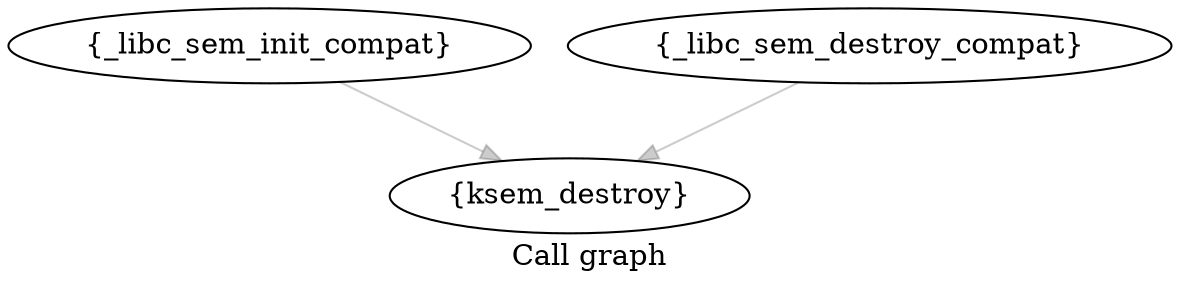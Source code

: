 digraph "Call graph" {
	label="Call graph";
	"Node0x80814d800" [label="{_libc_sem_init_compat}"];
	"Node0x80814d800" -> "Node0x80814d920" [color="#00000033"];

	"Node0x80814d980" [label="{_libc_sem_destroy_compat}"];
	"Node0x80814d980" -> "Node0x80814d920" [color="#00000033"];

	"Node0x80814d920" [label="{ksem_destroy}"];

}
